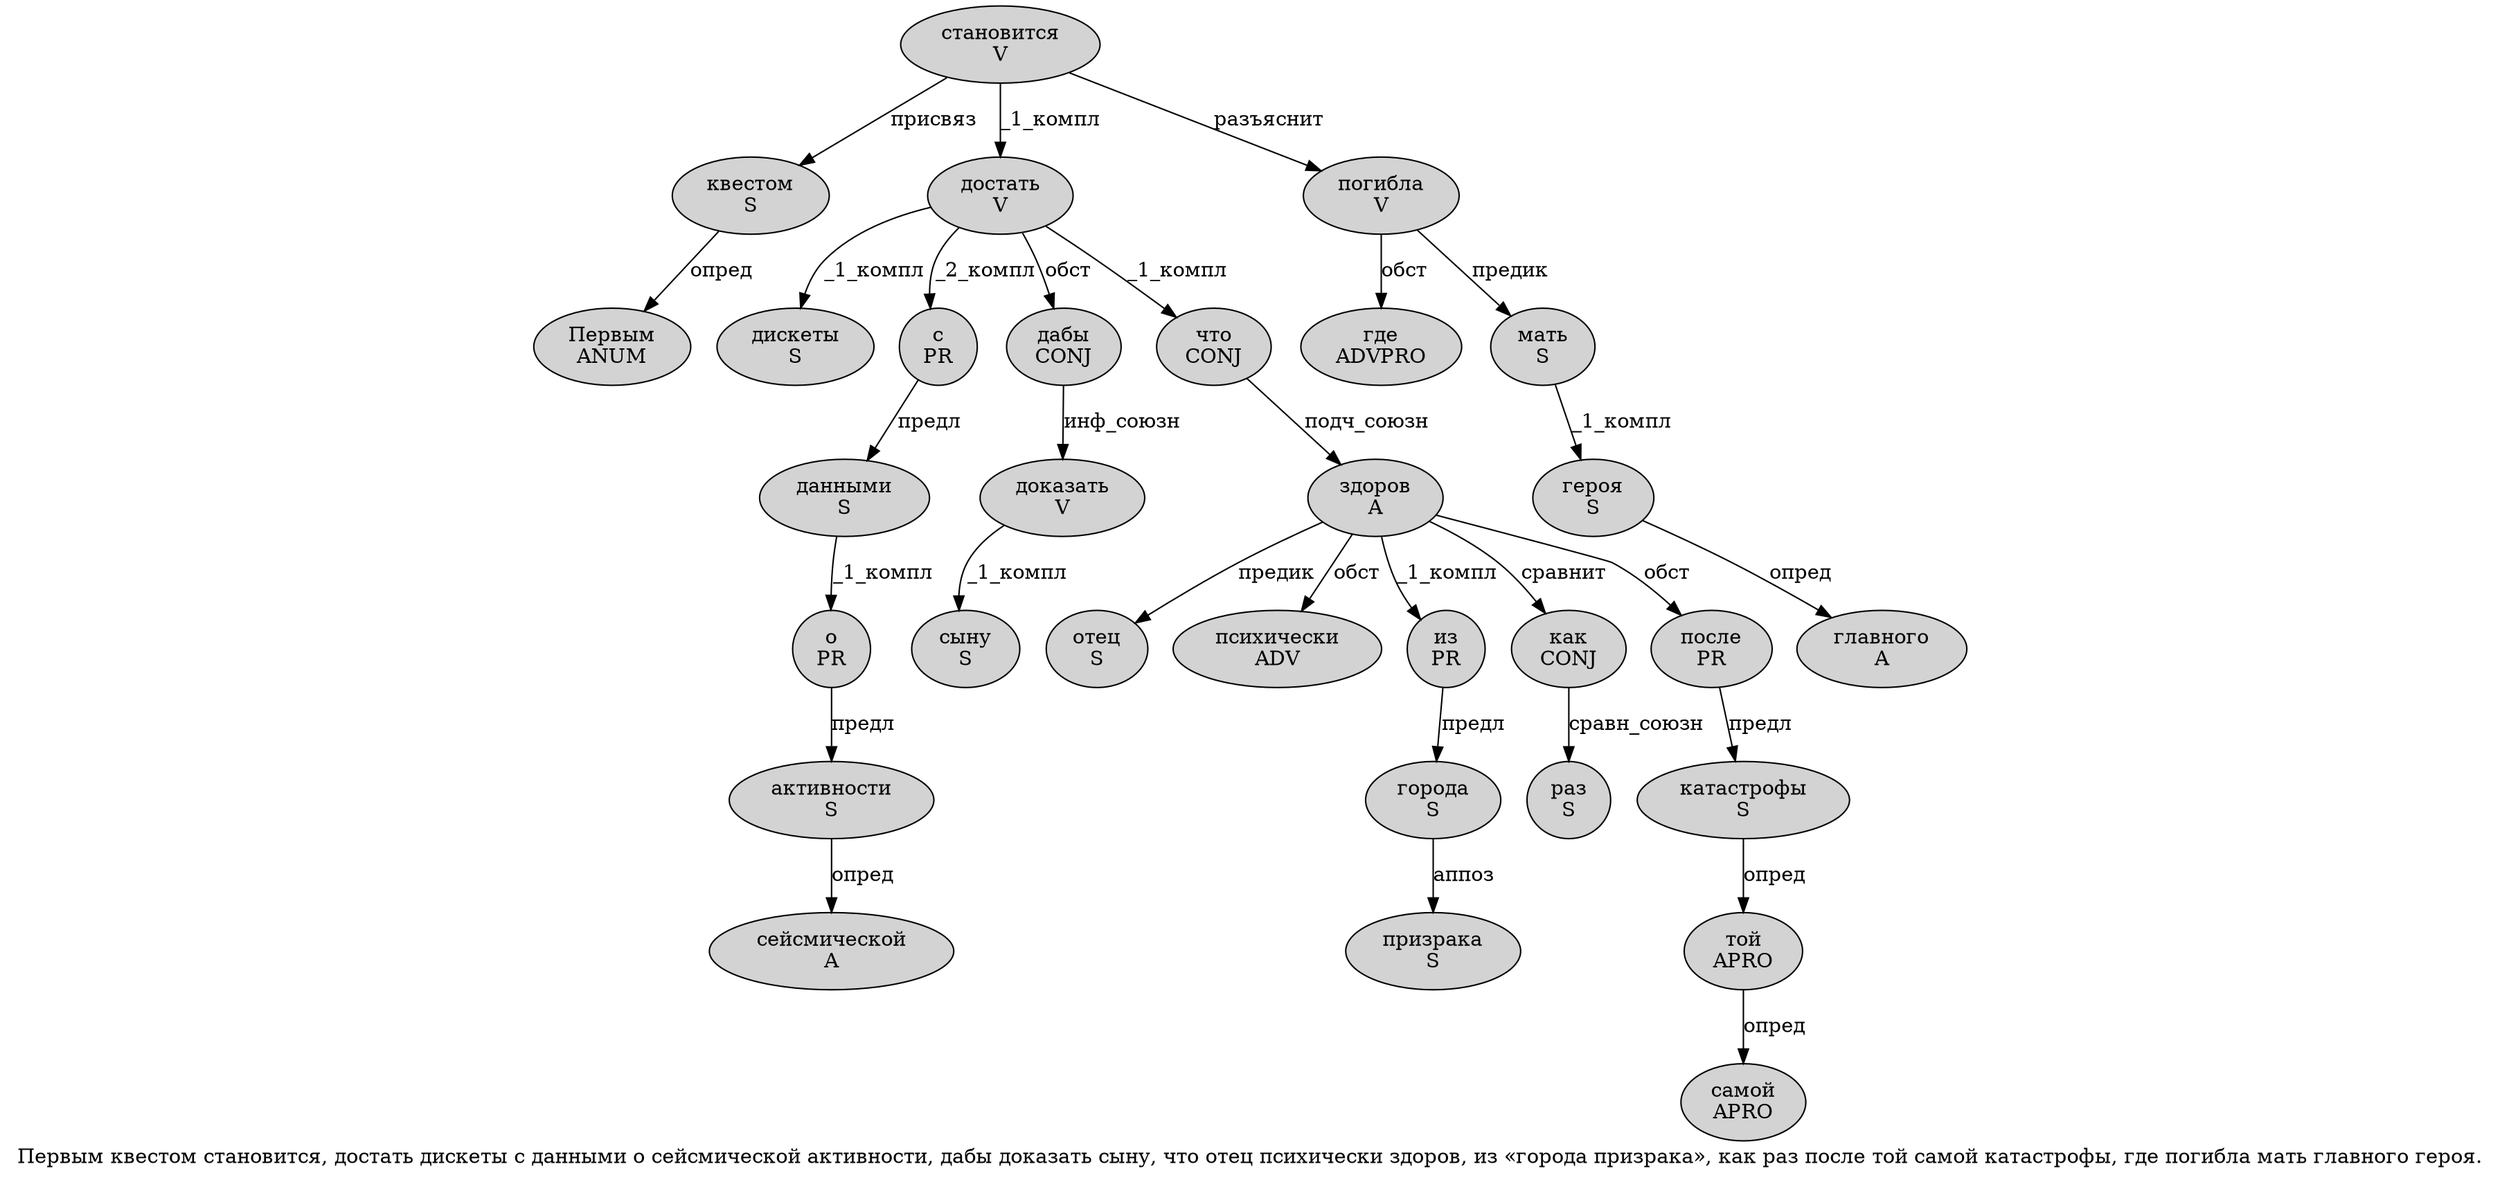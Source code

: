 digraph SENTENCE_4773 {
	graph [label="Первым квестом становится, достать дискеты с данными о сейсмической активности, дабы доказать сыну, что отец психически здоров, из «города призрака», как раз после той самой катастрофы, где погибла мать главного героя."]
	node [style=filled]
		0 [label="Первым
ANUM" color="" fillcolor=lightgray penwidth=1 shape=ellipse]
		1 [label="квестом
S" color="" fillcolor=lightgray penwidth=1 shape=ellipse]
		2 [label="становится
V" color="" fillcolor=lightgray penwidth=1 shape=ellipse]
		4 [label="достать
V" color="" fillcolor=lightgray penwidth=1 shape=ellipse]
		5 [label="дискеты
S" color="" fillcolor=lightgray penwidth=1 shape=ellipse]
		6 [label="с
PR" color="" fillcolor=lightgray penwidth=1 shape=ellipse]
		7 [label="данными
S" color="" fillcolor=lightgray penwidth=1 shape=ellipse]
		8 [label="о
PR" color="" fillcolor=lightgray penwidth=1 shape=ellipse]
		9 [label="сейсмической
A" color="" fillcolor=lightgray penwidth=1 shape=ellipse]
		10 [label="активности
S" color="" fillcolor=lightgray penwidth=1 shape=ellipse]
		12 [label="дабы
CONJ" color="" fillcolor=lightgray penwidth=1 shape=ellipse]
		13 [label="доказать
V" color="" fillcolor=lightgray penwidth=1 shape=ellipse]
		14 [label="сыну
S" color="" fillcolor=lightgray penwidth=1 shape=ellipse]
		16 [label="что
CONJ" color="" fillcolor=lightgray penwidth=1 shape=ellipse]
		17 [label="отец
S" color="" fillcolor=lightgray penwidth=1 shape=ellipse]
		18 [label="психически
ADV" color="" fillcolor=lightgray penwidth=1 shape=ellipse]
		19 [label="здоров
A" color="" fillcolor=lightgray penwidth=1 shape=ellipse]
		21 [label="из
PR" color="" fillcolor=lightgray penwidth=1 shape=ellipse]
		23 [label="города
S" color="" fillcolor=lightgray penwidth=1 shape=ellipse]
		24 [label="призрака
S" color="" fillcolor=lightgray penwidth=1 shape=ellipse]
		27 [label="как
CONJ" color="" fillcolor=lightgray penwidth=1 shape=ellipse]
		28 [label="раз
S" color="" fillcolor=lightgray penwidth=1 shape=ellipse]
		29 [label="после
PR" color="" fillcolor=lightgray penwidth=1 shape=ellipse]
		30 [label="той
APRO" color="" fillcolor=lightgray penwidth=1 shape=ellipse]
		31 [label="самой
APRO" color="" fillcolor=lightgray penwidth=1 shape=ellipse]
		32 [label="катастрофы
S" color="" fillcolor=lightgray penwidth=1 shape=ellipse]
		34 [label="где
ADVPRO" color="" fillcolor=lightgray penwidth=1 shape=ellipse]
		35 [label="погибла
V" color="" fillcolor=lightgray penwidth=1 shape=ellipse]
		36 [label="мать
S" color="" fillcolor=lightgray penwidth=1 shape=ellipse]
		37 [label="главного
A" color="" fillcolor=lightgray penwidth=1 shape=ellipse]
		38 [label="героя
S" color="" fillcolor=lightgray penwidth=1 shape=ellipse]
			1 -> 0 [label="опред"]
			2 -> 1 [label="присвяз"]
			2 -> 4 [label="_1_компл"]
			2 -> 35 [label="разъяснит"]
			16 -> 19 [label="подч_союзн"]
			30 -> 31 [label="опред"]
			10 -> 9 [label="опред"]
			4 -> 5 [label="_1_компл"]
			4 -> 6 [label="_2_компл"]
			4 -> 12 [label="обст"]
			4 -> 16 [label="_1_компл"]
			21 -> 23 [label="предл"]
			35 -> 34 [label="обст"]
			35 -> 36 [label="предик"]
			38 -> 37 [label="опред"]
			32 -> 30 [label="опред"]
			6 -> 7 [label="предл"]
			8 -> 10 [label="предл"]
			12 -> 13 [label="инф_союзн"]
			29 -> 32 [label="предл"]
			7 -> 8 [label="_1_компл"]
			23 -> 24 [label="аппоз"]
			13 -> 14 [label="_1_компл"]
			36 -> 38 [label="_1_компл"]
			27 -> 28 [label="сравн_союзн"]
			19 -> 17 [label="предик"]
			19 -> 18 [label="обст"]
			19 -> 21 [label="_1_компл"]
			19 -> 27 [label="сравнит"]
			19 -> 29 [label="обст"]
}
